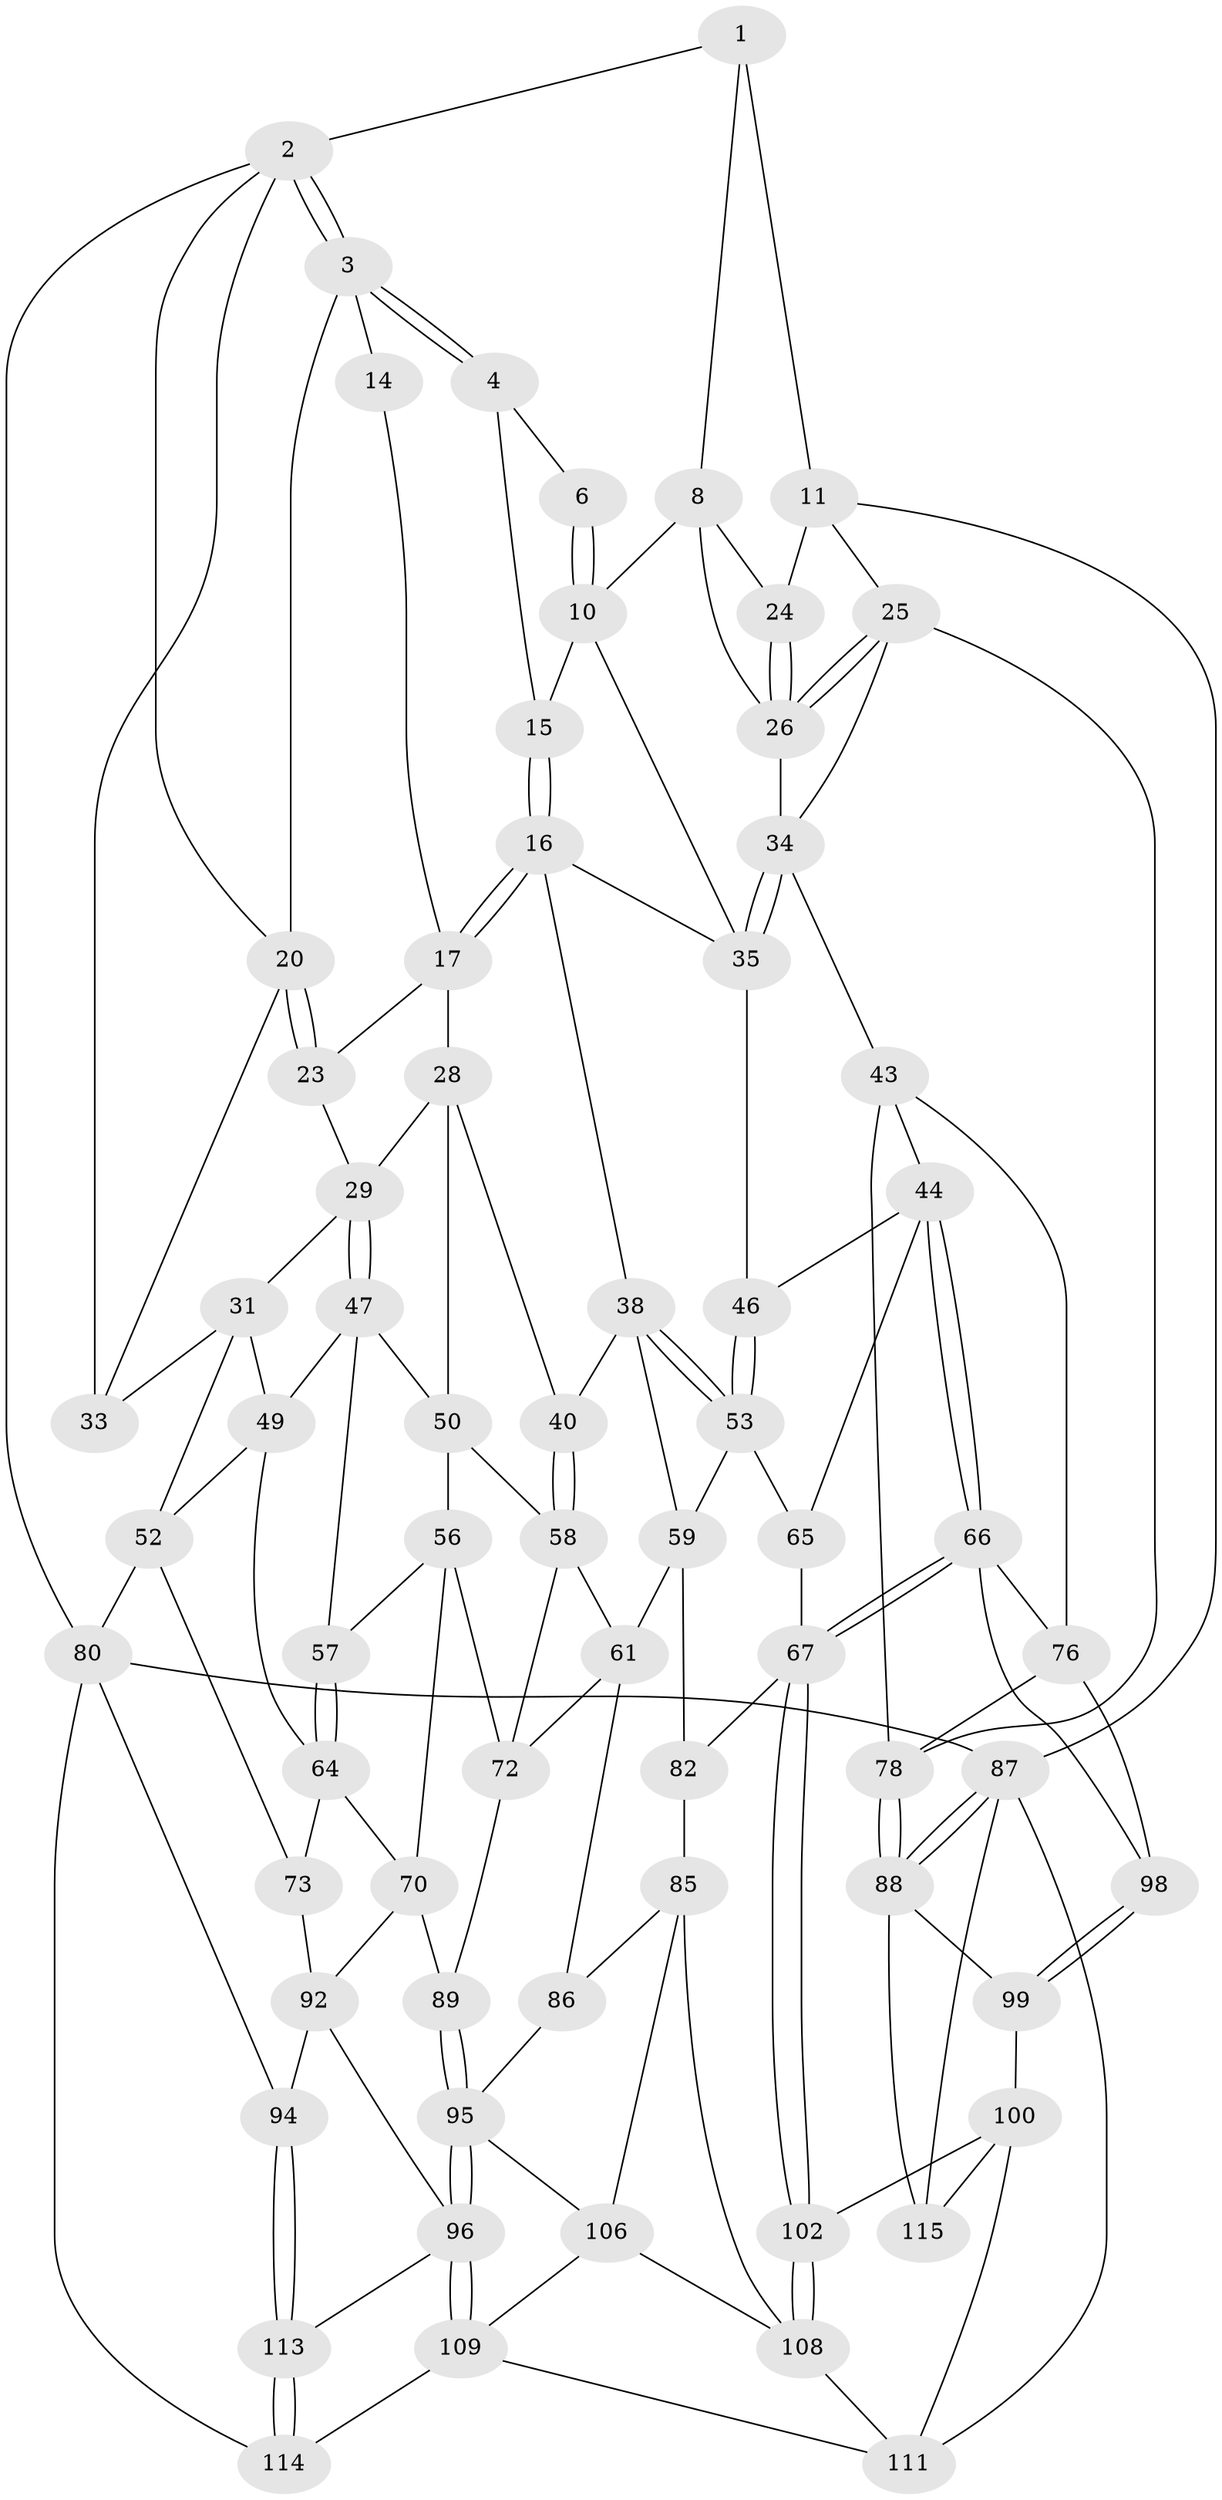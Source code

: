 // original degree distribution, {3: 0.02564102564102564, 6: 0.23931623931623933, 5: 0.48717948717948717, 4: 0.24786324786324787}
// Generated by graph-tools (version 1.1) at 2025/42/03/06/25 10:42:33]
// undirected, 69 vertices, 153 edges
graph export_dot {
graph [start="1"]
  node [color=gray90,style=filled];
  1 [pos="+0.6988395189574966+0",super="+7"];
  2 [pos="+0+0",super="+22"];
  3 [pos="+0+0",super="+13"];
  4 [pos="+0.4630137940881123+0",super="+5"];
  6 [pos="+0.6941789020308464+0"];
  8 [pos="+0.8371370776789528+0.18465247571406837",super="+9"];
  10 [pos="+0.7760498960477525+0.22012023606390685",super="+19"];
  11 [pos="+1+0.06429828928740904",super="+12"];
  14 [pos="+0.4462309295546559+0"];
  15 [pos="+0.6084964573565432+0.23014232803798662"];
  16 [pos="+0.5733539801285205+0.28550434487343374",super="+37"];
  17 [pos="+0.3666161017436649+0.2488689938208378",super="+18"];
  20 [pos="+0.16064079560882405+0.21740412623012098",super="+21"];
  23 [pos="+0.16770645041654816+0.2279423243235871"];
  24 [pos="+0.9247881957815165+0.19949129998021378"];
  25 [pos="+1+0.4374806320583316",super="+54"];
  26 [pos="+1+0.3796985993833839",super="+27"];
  28 [pos="+0.35619044295155333+0.32729638688909846",super="+41"];
  29 [pos="+0.19344571245683786+0.3573217361334093",super="+30"];
  31 [pos="+0.058261785745000225+0.3416321696047572",super="+32"];
  33 [pos="+0+0.30743254066302833"];
  34 [pos="+0.8129071477788518+0.4311618612816021",super="+42"];
  35 [pos="+0.7510469220815795+0.3919852499606053",super="+36"];
  38 [pos="+0.5420516514869982+0.4040330033740251",super="+39"];
  40 [pos="+0.41216117925069307+0.42577414246938927"];
  43 [pos="+0.793616910970999+0.5247489748752664",super="+75"];
  44 [pos="+0.6988898046030376+0.510924332866112",super="+45"];
  46 [pos="+0.67436358291871+0.49606212384621706"];
  47 [pos="+0.2128263616208465+0.41434362583664647",super="+48"];
  49 [pos="+0.06640029352920523+0.41416851431179874",super="+51"];
  50 [pos="+0.230200290470305+0.428184238932398",super="+55"];
  52 [pos="+0+0.4839467223944103",super="+74"];
  53 [pos="+0.6001698343234554+0.4850299369707731",super="+63"];
  56 [pos="+0.18936894398842913+0.5504945940715407",super="+69"];
  57 [pos="+0.13181603516304005+0.5100147268889399"];
  58 [pos="+0.33028822889795045+0.571805556466924",super="+62"];
  59 [pos="+0.46184289747281143+0.602959953888423",super="+60"];
  61 [pos="+0.3782566109005672+0.6155258588608893",super="+83"];
  64 [pos="+0.08255739997869056+0.5412511606178066",super="+71"];
  65 [pos="+0.6229167855235305+0.6892321883025425"];
  66 [pos="+0.6847184341026775+0.7219047710962994",super="+77"];
  67 [pos="+0.6384839976186767+0.7451812729719602",super="+68"];
  70 [pos="+0.2086702766854431+0.6762044878747643",super="+90"];
  72 [pos="+0.24765397703885592+0.6384857269772225",super="+84"];
  73 [pos="+0+0.6692281970485564"];
  76 [pos="+0.7802928051419697+0.6634826392000543",super="+91"];
  78 [pos="+1+0.5881319375503193",super="+79"];
  80 [pos="+0+0.7985322395657982",super="+81"];
  82 [pos="+0.5696644788811209+0.7318462598502502"];
  85 [pos="+0.41951802067509203+0.7962396638219528",super="+105"];
  86 [pos="+0.4056665123254371+0.7907549739872107"];
  87 [pos="+1+1",super="+116"];
  88 [pos="+1+0.9544192186450413",super="+103"];
  89 [pos="+0.2224189138233799+0.7440406698510924"];
  92 [pos="+0.08682003191615204+0.7472127719616903",super="+93"];
  94 [pos="+0.04134449098373191+0.8451004587998907"];
  95 [pos="+0.2177167088595078+0.7930061759354774",super="+104"];
  96 [pos="+0.18284084532427414+0.8470070860420098",super="+97"];
  98 [pos="+0.8371409536140568+0.7457410763498918"];
  99 [pos="+0.8551462045278267+0.7806142605490285"];
  100 [pos="+0.7974612266522916+0.9053223356368371",super="+101"];
  102 [pos="+0.649078914806356+0.8544477355576037"];
  106 [pos="+0.3237148308247402+0.8648010698505072",super="+107"];
  108 [pos="+0.46204410362028286+0.9679318107803204",super="+110"];
  109 [pos="+0.24788844917503067+0.9227792660372734",super="+112"];
  111 [pos="+0.36816431676522277+1",super="+117"];
  113 [pos="+0.09408684244184619+1"];
  114 [pos="+0.07193958409857125+1"];
  115 [pos="+0.8059638518932708+0.9122621147471334"];
  1 -- 2;
  1 -- 8;
  1 -- 11 [weight=2];
  2 -- 3;
  2 -- 3;
  2 -- 80;
  2 -- 33;
  2 -- 20;
  3 -- 4;
  3 -- 4;
  3 -- 20;
  3 -- 14;
  4 -- 6;
  4 -- 15;
  6 -- 10;
  6 -- 10;
  8 -- 24;
  8 -- 10;
  8 -- 26;
  10 -- 35;
  10 -- 15;
  11 -- 24;
  11 -- 25;
  11 -- 87;
  14 -- 17;
  15 -- 16;
  15 -- 16;
  16 -- 17;
  16 -- 17;
  16 -- 35;
  16 -- 38;
  17 -- 28;
  17 -- 23;
  20 -- 23;
  20 -- 23;
  20 -- 33;
  23 -- 29;
  24 -- 26;
  24 -- 26;
  25 -- 26;
  25 -- 26;
  25 -- 34;
  25 -- 78;
  26 -- 34;
  28 -- 29;
  28 -- 40;
  28 -- 50;
  29 -- 47;
  29 -- 47;
  29 -- 31;
  31 -- 49;
  31 -- 33;
  31 -- 52;
  34 -- 35;
  34 -- 35;
  34 -- 43;
  35 -- 46;
  38 -- 53;
  38 -- 53;
  38 -- 40;
  38 -- 59;
  40 -- 58;
  40 -- 58;
  43 -- 44;
  43 -- 76;
  43 -- 78;
  44 -- 66;
  44 -- 66;
  44 -- 65;
  44 -- 46;
  46 -- 53;
  46 -- 53;
  47 -- 50;
  47 -- 49;
  47 -- 57;
  49 -- 64;
  49 -- 52;
  50 -- 56;
  50 -- 58;
  52 -- 80;
  52 -- 73;
  53 -- 65;
  53 -- 59;
  56 -- 57;
  56 -- 72;
  56 -- 70;
  57 -- 64;
  57 -- 64;
  58 -- 72;
  58 -- 61;
  59 -- 82;
  59 -- 61;
  61 -- 72;
  61 -- 86;
  64 -- 73;
  64 -- 70;
  65 -- 67;
  66 -- 67;
  66 -- 67;
  66 -- 76;
  66 -- 98;
  67 -- 102;
  67 -- 102;
  67 -- 82;
  70 -- 89;
  70 -- 92;
  72 -- 89;
  73 -- 92;
  76 -- 98;
  76 -- 78;
  78 -- 88;
  78 -- 88;
  80 -- 94;
  80 -- 114;
  80 -- 87;
  82 -- 85;
  85 -- 86;
  85 -- 106;
  85 -- 108;
  86 -- 95;
  87 -- 88;
  87 -- 88;
  87 -- 115;
  87 -- 111;
  88 -- 115;
  88 -- 99;
  89 -- 95;
  89 -- 95;
  92 -- 94;
  92 -- 96;
  94 -- 113;
  94 -- 113;
  95 -- 96;
  95 -- 96;
  95 -- 106;
  96 -- 109;
  96 -- 109;
  96 -- 113;
  98 -- 99;
  98 -- 99;
  99 -- 100;
  100 -- 115;
  100 -- 102;
  100 -- 111;
  102 -- 108;
  102 -- 108;
  106 -- 108;
  106 -- 109;
  108 -- 111;
  109 -- 114;
  109 -- 111;
  113 -- 114;
  113 -- 114;
}
